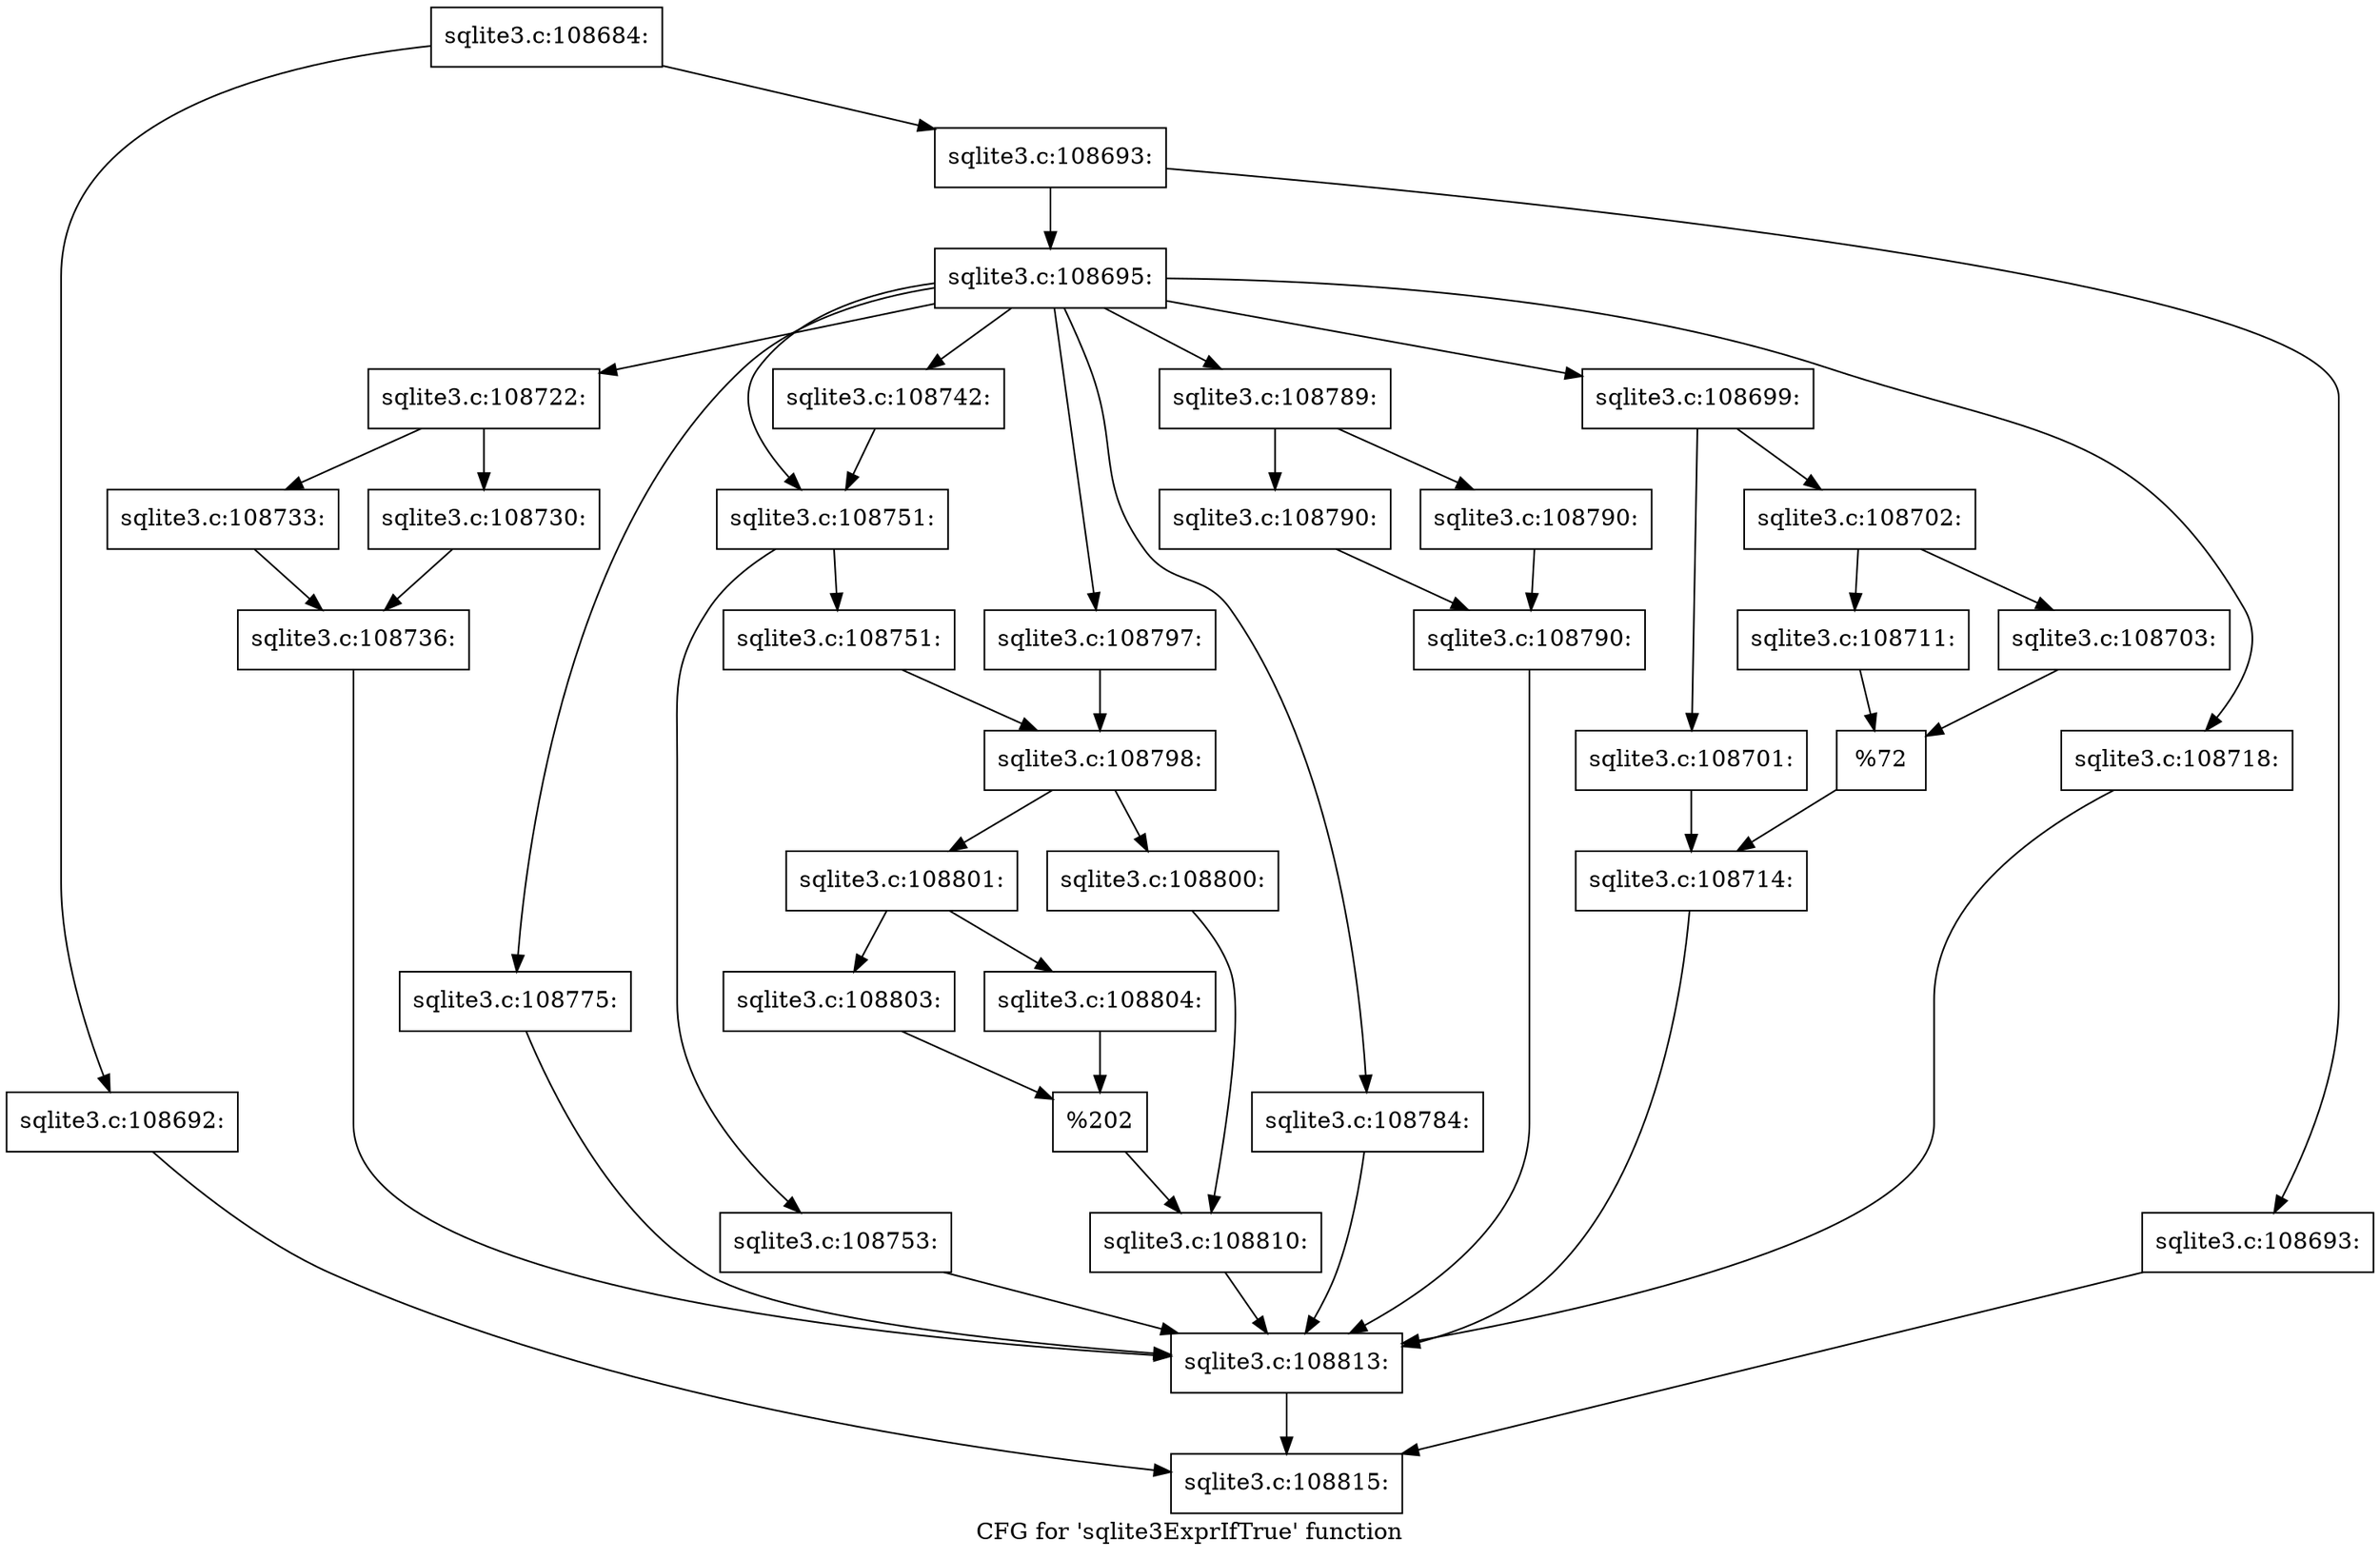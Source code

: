 digraph "CFG for 'sqlite3ExprIfTrue' function" {
	label="CFG for 'sqlite3ExprIfTrue' function";

	Node0x55c0f8d28fc0 [shape=record,label="{sqlite3.c:108684:}"];
	Node0x55c0f8d28fc0 -> Node0x55c0f8d40ee0;
	Node0x55c0f8d28fc0 -> Node0x55c0f8d40f30;
	Node0x55c0f8d40ee0 [shape=record,label="{sqlite3.c:108692:}"];
	Node0x55c0f8d40ee0 -> Node0x55c0f8d34010;
	Node0x55c0f8d40f30 [shape=record,label="{sqlite3.c:108693:}"];
	Node0x55c0f8d40f30 -> Node0x55c0f8d412a0;
	Node0x55c0f8d40f30 -> Node0x55c0f8d412f0;
	Node0x55c0f8d412a0 [shape=record,label="{sqlite3.c:108693:}"];
	Node0x55c0f8d412a0 -> Node0x55c0f8d34010;
	Node0x55c0f8d412f0 [shape=record,label="{sqlite3.c:108695:}"];
	Node0x55c0f8d412f0 -> Node0x55c0f8d41a70;
	Node0x55c0f8d412f0 -> Node0x55c0f8d41b80;
	Node0x55c0f8d412f0 -> Node0x55c0f8d44ed0;
	Node0x55c0f8d412f0 -> Node0x55c0f8d455a0;
	Node0x55c0f8d412f0 -> Node0x55c0f8d47b80;
	Node0x55c0f8d412f0 -> Node0x55c0f8d48120;
	Node0x55c0f8d412f0 -> Node0x55c0f8d4b870;
	Node0x55c0f8d412f0 -> Node0x55c0f8d4be10;
	Node0x55c0f8d412f0 -> Node0x55c0f8d4c1b0;
	Node0x55c0f8d41b80 [shape=record,label="{sqlite3.c:108699:}"];
	Node0x55c0f8d41b80 -> Node0x55c0f8d421d0;
	Node0x55c0f8d41b80 -> Node0x55c0f8d42270;
	Node0x55c0f8d421d0 [shape=record,label="{sqlite3.c:108701:}"];
	Node0x55c0f8d421d0 -> Node0x55c0f8d42220;
	Node0x55c0f8d42270 [shape=record,label="{sqlite3.c:108702:}"];
	Node0x55c0f8d42270 -> Node0x55c0f8d42b00;
	Node0x55c0f8d42270 -> Node0x55c0f8d42ba0;
	Node0x55c0f8d42b00 [shape=record,label="{sqlite3.c:108703:}"];
	Node0x55c0f8d42b00 -> Node0x55c0f8d42b50;
	Node0x55c0f8d42ba0 [shape=record,label="{sqlite3.c:108711:}"];
	Node0x55c0f8d42ba0 -> Node0x55c0f8d42b50;
	Node0x55c0f8d42b50 [shape=record,label="{%72}"];
	Node0x55c0f8d42b50 -> Node0x55c0f8d42220;
	Node0x55c0f8d42220 [shape=record,label="{sqlite3.c:108714:}"];
	Node0x55c0f8d42220 -> Node0x55c0f8d41980;
	Node0x55c0f8d44ed0 [shape=record,label="{sqlite3.c:108718:}"];
	Node0x55c0f8d44ed0 -> Node0x55c0f8d41980;
	Node0x55c0f8d455a0 [shape=record,label="{sqlite3.c:108722:}"];
	Node0x55c0f8d455a0 -> Node0x55c0f8d46560;
	Node0x55c0f8d455a0 -> Node0x55c0f8d46600;
	Node0x55c0f8d46560 [shape=record,label="{sqlite3.c:108730:}"];
	Node0x55c0f8d46560 -> Node0x55c0f8d465b0;
	Node0x55c0f8d46600 [shape=record,label="{sqlite3.c:108733:}"];
	Node0x55c0f8d46600 -> Node0x55c0f8d465b0;
	Node0x55c0f8d465b0 [shape=record,label="{sqlite3.c:108736:}"];
	Node0x55c0f8d465b0 -> Node0x55c0f8d41980;
	Node0x55c0f8d47b80 [shape=record,label="{sqlite3.c:108742:}"];
	Node0x55c0f8d47b80 -> Node0x55c0f8d48120;
	Node0x55c0f8d48120 [shape=record,label="{sqlite3.c:108751:}"];
	Node0x55c0f8d48120 -> Node0x55c0f8d48b40;
	Node0x55c0f8d48120 -> Node0x55c0f8d48b90;
	Node0x55c0f8d48b40 [shape=record,label="{sqlite3.c:108751:}"];
	Node0x55c0f8d48b40 -> Node0x55c0f8d49830;
	Node0x55c0f8d48b90 [shape=record,label="{sqlite3.c:108753:}"];
	Node0x55c0f8d48b90 -> Node0x55c0f8d41980;
	Node0x55c0f8d4b870 [shape=record,label="{sqlite3.c:108775:}"];
	Node0x55c0f8d4b870 -> Node0x55c0f8d41980;
	Node0x55c0f8d4be10 [shape=record,label="{sqlite3.c:108784:}"];
	Node0x55c0f8d4be10 -> Node0x55c0f8d41980;
	Node0x55c0f8d4c1b0 [shape=record,label="{sqlite3.c:108789:}"];
	Node0x55c0f8d4c1b0 -> Node0x55c0f8d4caa0;
	Node0x55c0f8d4c1b0 -> Node0x55c0f8d4caf0;
	Node0x55c0f8d4caa0 [shape=record,label="{sqlite3.c:108790:}"];
	Node0x55c0f8d4caa0 -> Node0x55c0f8d4cb40;
	Node0x55c0f8d4caf0 [shape=record,label="{sqlite3.c:108790:}"];
	Node0x55c0f8d4caf0 -> Node0x55c0f8d4cb40;
	Node0x55c0f8d4cb40 [shape=record,label="{sqlite3.c:108790:}"];
	Node0x55c0f8d4cb40 -> Node0x55c0f8d41980;
	Node0x55c0f8d41a70 [shape=record,label="{sqlite3.c:108797:}"];
	Node0x55c0f8d41a70 -> Node0x55c0f8d49830;
	Node0x55c0f8d49830 [shape=record,label="{sqlite3.c:108798:}"];
	Node0x55c0f8d49830 -> Node0x55c0f8d4dc70;
	Node0x55c0f8d49830 -> Node0x55c0f8d4dd10;
	Node0x55c0f8d4dc70 [shape=record,label="{sqlite3.c:108800:}"];
	Node0x55c0f8d4dc70 -> Node0x55c0f8d4dcc0;
	Node0x55c0f8d4dd10 [shape=record,label="{sqlite3.c:108801:}"];
	Node0x55c0f8d4dd10 -> Node0x55c0f8d4e510;
	Node0x55c0f8d4dd10 -> Node0x55c0f8d4e5b0;
	Node0x55c0f8d4e510 [shape=record,label="{sqlite3.c:108803:}"];
	Node0x55c0f8d4e510 -> Node0x55c0f8d4e560;
	Node0x55c0f8d4e5b0 [shape=record,label="{sqlite3.c:108804:}"];
	Node0x55c0f8d4e5b0 -> Node0x55c0f8d4e560;
	Node0x55c0f8d4e560 [shape=record,label="{%202}"];
	Node0x55c0f8d4e560 -> Node0x55c0f8d4dcc0;
	Node0x55c0f8d4dcc0 [shape=record,label="{sqlite3.c:108810:}"];
	Node0x55c0f8d4dcc0 -> Node0x55c0f8d41980;
	Node0x55c0f8d41980 [shape=record,label="{sqlite3.c:108813:}"];
	Node0x55c0f8d41980 -> Node0x55c0f8d34010;
	Node0x55c0f8d34010 [shape=record,label="{sqlite3.c:108815:}"];
}

